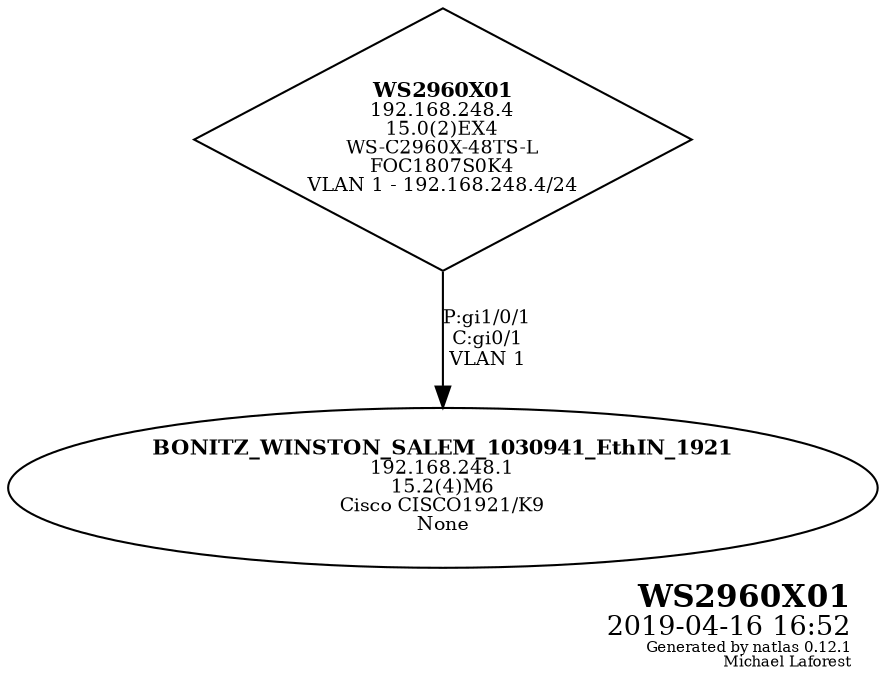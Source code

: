 graph G {
	graph [bb="0,0,353.55,326.37",
		fontsize=10,
		label=<<table border="0"><tr><td balign="right"><font point-size="15"><b>WS2960X01</b></font><br /><font point-size="13">2019-04-16 16:52</font><br /><font point-size="7">Generated by natlas 0.12.1<br />Michael Laforest</font><br /></td></tr></table>>,
		labeljust=r,
		labelloc=b,
		lheight=0.69,
		lp="293.05,29",
		lwidth=1.46
	];
	node [fontsize=9,
		label="\N"
	];
	edge [fontsize=9,
		labeljust=l
	];
	WS2960X01	 [height=1.75,
		label=<<font point-size="10"><b>WS2960X01</b></font><br />192.168.248.4<br />15.0(2)EX4<br />WS-C2960X-48TS-L<br />FOC1807S0K4<br />VLAN 1 - 192.168.248.4/24<br />>,
		peripheries=1,
		pos="176.78,263.37",
		shape=diamond,
		style=solid,
		width=3.3056];
	BONITZ_WINSTON_SALEM_1030941_EthIN_1921	 [height=1.0607,
		label=<<font point-size="10"><b>BONITZ_WINSTON_SALEM_1030941_EthIN_1921</b></font><br />192.168.248.1<br />15.2(4)M6<br />Cisco CISCO1921/K9<br />None<br />>,
		peripheries=1,
		pos="176.78,96.184",
		shape=ellipse,
		style=solid,
		width=4.9105];
	WS2960X01 -- BONITZ_WINSTON_SALEM_1030941_EthIN_1921	 [color=black,
		dir=forward,
		label="P:gi1/0/1\nC:gi0/1\nVLAN 1",
		lp="193.28,167.37",
		pos="e,176.78,134.74 176.78,200.16 176.78,181.94 176.78,162.34 176.78,145.12",
		style=solid];
}
